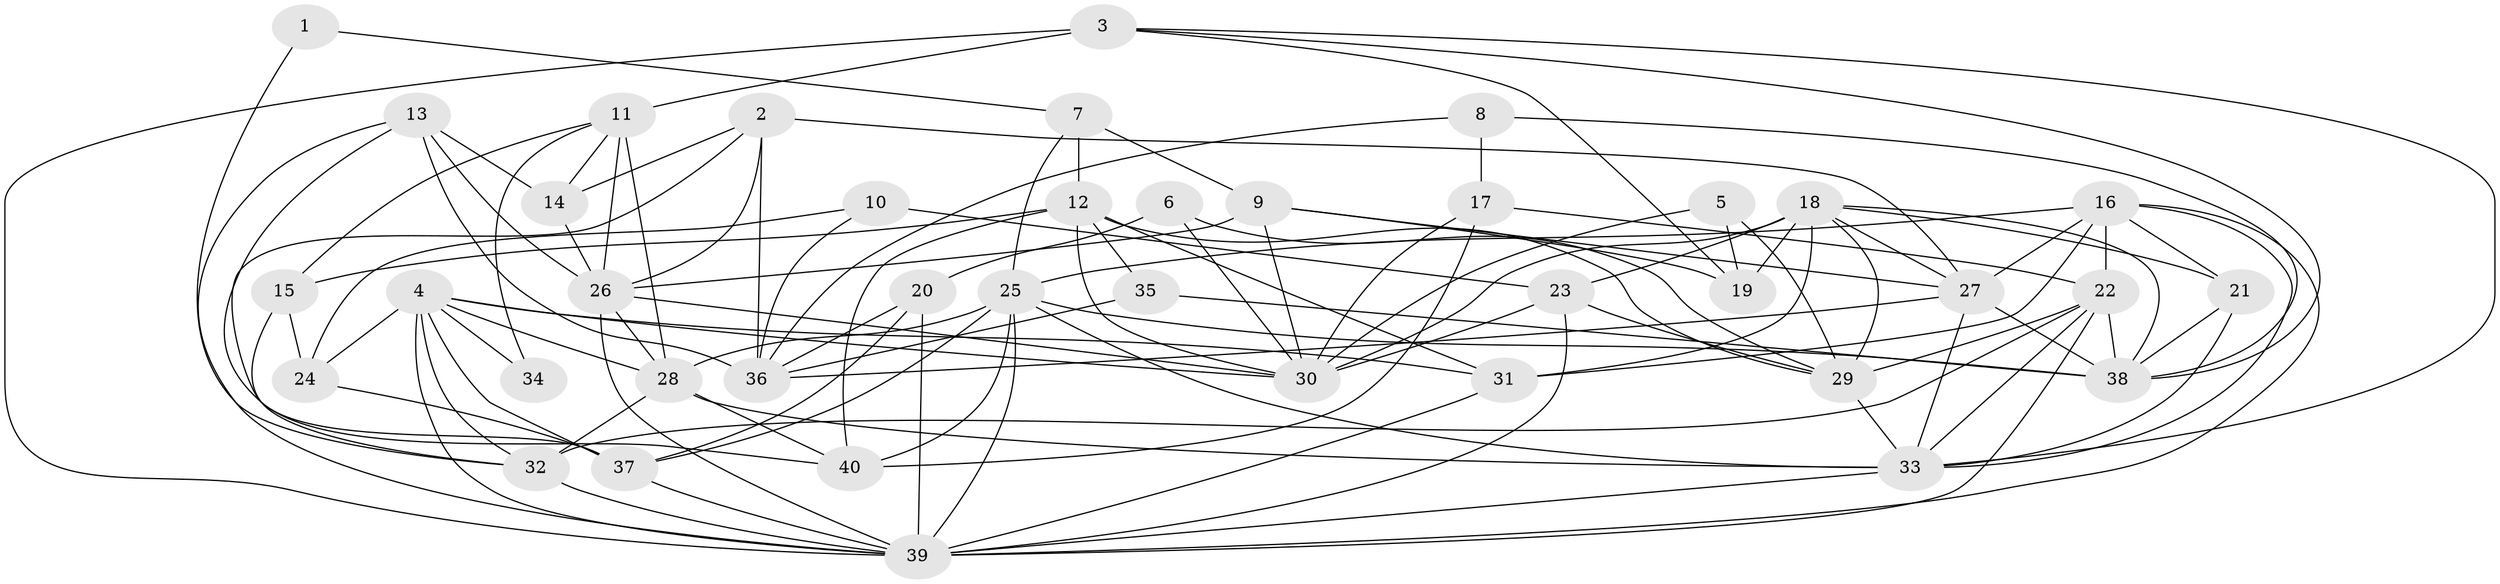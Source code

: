 // original degree distribution, {2: 0.11, 3: 0.23, 5: 0.2, 4: 0.34, 6: 0.11, 7: 0.01}
// Generated by graph-tools (version 1.1) at 2025/36/03/04/25 23:36:59]
// undirected, 40 vertices, 112 edges
graph export_dot {
  node [color=gray90,style=filled];
  1;
  2;
  3;
  4;
  5;
  6;
  7;
  8;
  9;
  10;
  11;
  12;
  13;
  14;
  15;
  16;
  17;
  18;
  19;
  20;
  21;
  22;
  23;
  24;
  25;
  26;
  27;
  28;
  29;
  30;
  31;
  32;
  33;
  34;
  35;
  36;
  37;
  38;
  39;
  40;
  1 -- 7 [weight=1.0];
  1 -- 32 [weight=1.0];
  2 -- 14 [weight=1.0];
  2 -- 26 [weight=1.0];
  2 -- 27 [weight=1.0];
  2 -- 36 [weight=1.0];
  2 -- 37 [weight=1.0];
  3 -- 11 [weight=2.0];
  3 -- 19 [weight=1.0];
  3 -- 33 [weight=1.0];
  3 -- 38 [weight=1.0];
  3 -- 39 [weight=1.0];
  4 -- 24 [weight=1.0];
  4 -- 28 [weight=1.0];
  4 -- 30 [weight=1.0];
  4 -- 31 [weight=1.0];
  4 -- 32 [weight=1.0];
  4 -- 34 [weight=1.0];
  4 -- 37 [weight=1.0];
  4 -- 39 [weight=1.0];
  5 -- 19 [weight=1.0];
  5 -- 29 [weight=1.0];
  5 -- 30 [weight=1.0];
  6 -- 20 [weight=2.0];
  6 -- 29 [weight=1.0];
  6 -- 30 [weight=1.0];
  7 -- 9 [weight=2.0];
  7 -- 12 [weight=1.0];
  7 -- 25 [weight=1.0];
  8 -- 17 [weight=1.0];
  8 -- 36 [weight=1.0];
  8 -- 38 [weight=1.0];
  9 -- 19 [weight=1.0];
  9 -- 26 [weight=1.0];
  9 -- 27 [weight=1.0];
  9 -- 30 [weight=1.0];
  10 -- 23 [weight=1.0];
  10 -- 24 [weight=1.0];
  10 -- 36 [weight=1.0];
  11 -- 14 [weight=1.0];
  11 -- 15 [weight=1.0];
  11 -- 26 [weight=2.0];
  11 -- 28 [weight=1.0];
  11 -- 34 [weight=2.0];
  12 -- 15 [weight=1.0];
  12 -- 29 [weight=1.0];
  12 -- 30 [weight=1.0];
  12 -- 31 [weight=1.0];
  12 -- 35 [weight=1.0];
  12 -- 40 [weight=3.0];
  13 -- 14 [weight=2.0];
  13 -- 26 [weight=1.0];
  13 -- 36 [weight=1.0];
  13 -- 39 [weight=1.0];
  13 -- 40 [weight=1.0];
  14 -- 26 [weight=2.0];
  15 -- 24 [weight=1.0];
  15 -- 32 [weight=1.0];
  16 -- 21 [weight=1.0];
  16 -- 22 [weight=1.0];
  16 -- 25 [weight=1.0];
  16 -- 27 [weight=1.0];
  16 -- 31 [weight=1.0];
  16 -- 33 [weight=1.0];
  16 -- 39 [weight=1.0];
  17 -- 22 [weight=2.0];
  17 -- 30 [weight=1.0];
  17 -- 40 [weight=1.0];
  18 -- 19 [weight=2.0];
  18 -- 21 [weight=1.0];
  18 -- 23 [weight=1.0];
  18 -- 27 [weight=1.0];
  18 -- 29 [weight=1.0];
  18 -- 30 [weight=2.0];
  18 -- 31 [weight=1.0];
  18 -- 38 [weight=1.0];
  20 -- 36 [weight=1.0];
  20 -- 37 [weight=1.0];
  20 -- 39 [weight=2.0];
  21 -- 33 [weight=1.0];
  21 -- 38 [weight=1.0];
  22 -- 29 [weight=1.0];
  22 -- 32 [weight=3.0];
  22 -- 33 [weight=1.0];
  22 -- 38 [weight=1.0];
  22 -- 39 [weight=1.0];
  23 -- 29 [weight=1.0];
  23 -- 30 [weight=2.0];
  23 -- 39 [weight=1.0];
  24 -- 37 [weight=1.0];
  25 -- 28 [weight=1.0];
  25 -- 33 [weight=2.0];
  25 -- 37 [weight=1.0];
  25 -- 38 [weight=1.0];
  25 -- 39 [weight=1.0];
  25 -- 40 [weight=3.0];
  26 -- 28 [weight=1.0];
  26 -- 30 [weight=2.0];
  26 -- 39 [weight=1.0];
  27 -- 33 [weight=2.0];
  27 -- 36 [weight=1.0];
  27 -- 38 [weight=2.0];
  28 -- 32 [weight=1.0];
  28 -- 33 [weight=1.0];
  28 -- 40 [weight=1.0];
  29 -- 33 [weight=1.0];
  31 -- 39 [weight=1.0];
  32 -- 39 [weight=2.0];
  33 -- 39 [weight=1.0];
  35 -- 36 [weight=1.0];
  35 -- 38 [weight=2.0];
  37 -- 39 [weight=1.0];
}
